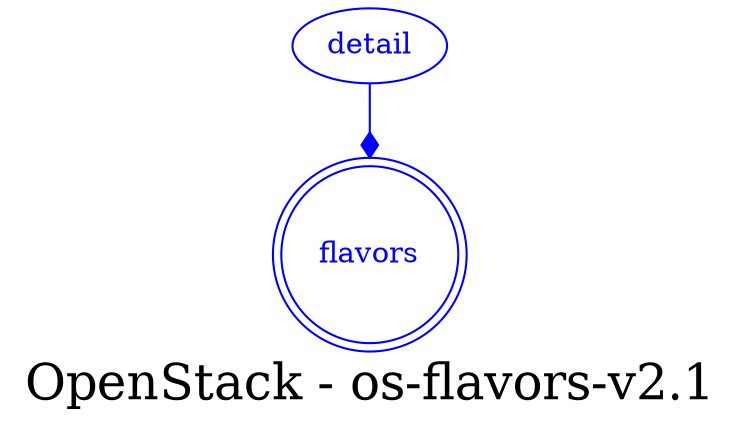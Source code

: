 digraph LexiconGraph {
graph[label="OpenStack - os-flavors-v2.1", fontsize=24]
splines=true
"flavors" [color=blue, fontcolor=blue, shape=doublecircle]
"detail" -> "flavors" [color=blue, fontcolor=blue, arrowhead=diamond, arrowtail=none]
"detail" [color=blue, fontcolor=blue, shape=ellipse]
}
